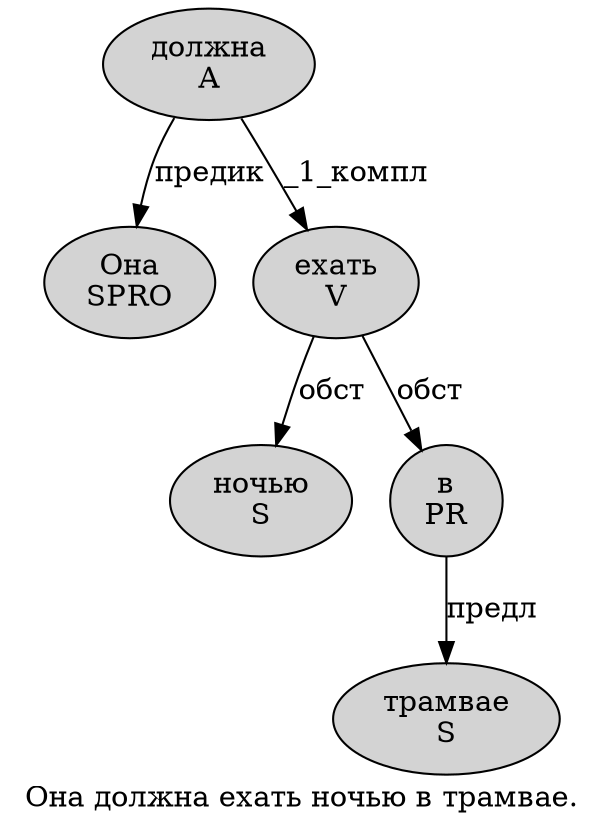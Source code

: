 digraph SENTENCE_3249 {
	graph [label="Она должна ехать ночью в трамвае."]
	node [style=filled]
		0 [label="Она
SPRO" color="" fillcolor=lightgray penwidth=1 shape=ellipse]
		1 [label="должна
A" color="" fillcolor=lightgray penwidth=1 shape=ellipse]
		2 [label="ехать
V" color="" fillcolor=lightgray penwidth=1 shape=ellipse]
		3 [label="ночью
S" color="" fillcolor=lightgray penwidth=1 shape=ellipse]
		4 [label="в
PR" color="" fillcolor=lightgray penwidth=1 shape=ellipse]
		5 [label="трамвае
S" color="" fillcolor=lightgray penwidth=1 shape=ellipse]
			1 -> 0 [label="предик"]
			1 -> 2 [label="_1_компл"]
			4 -> 5 [label="предл"]
			2 -> 3 [label="обст"]
			2 -> 4 [label="обст"]
}
